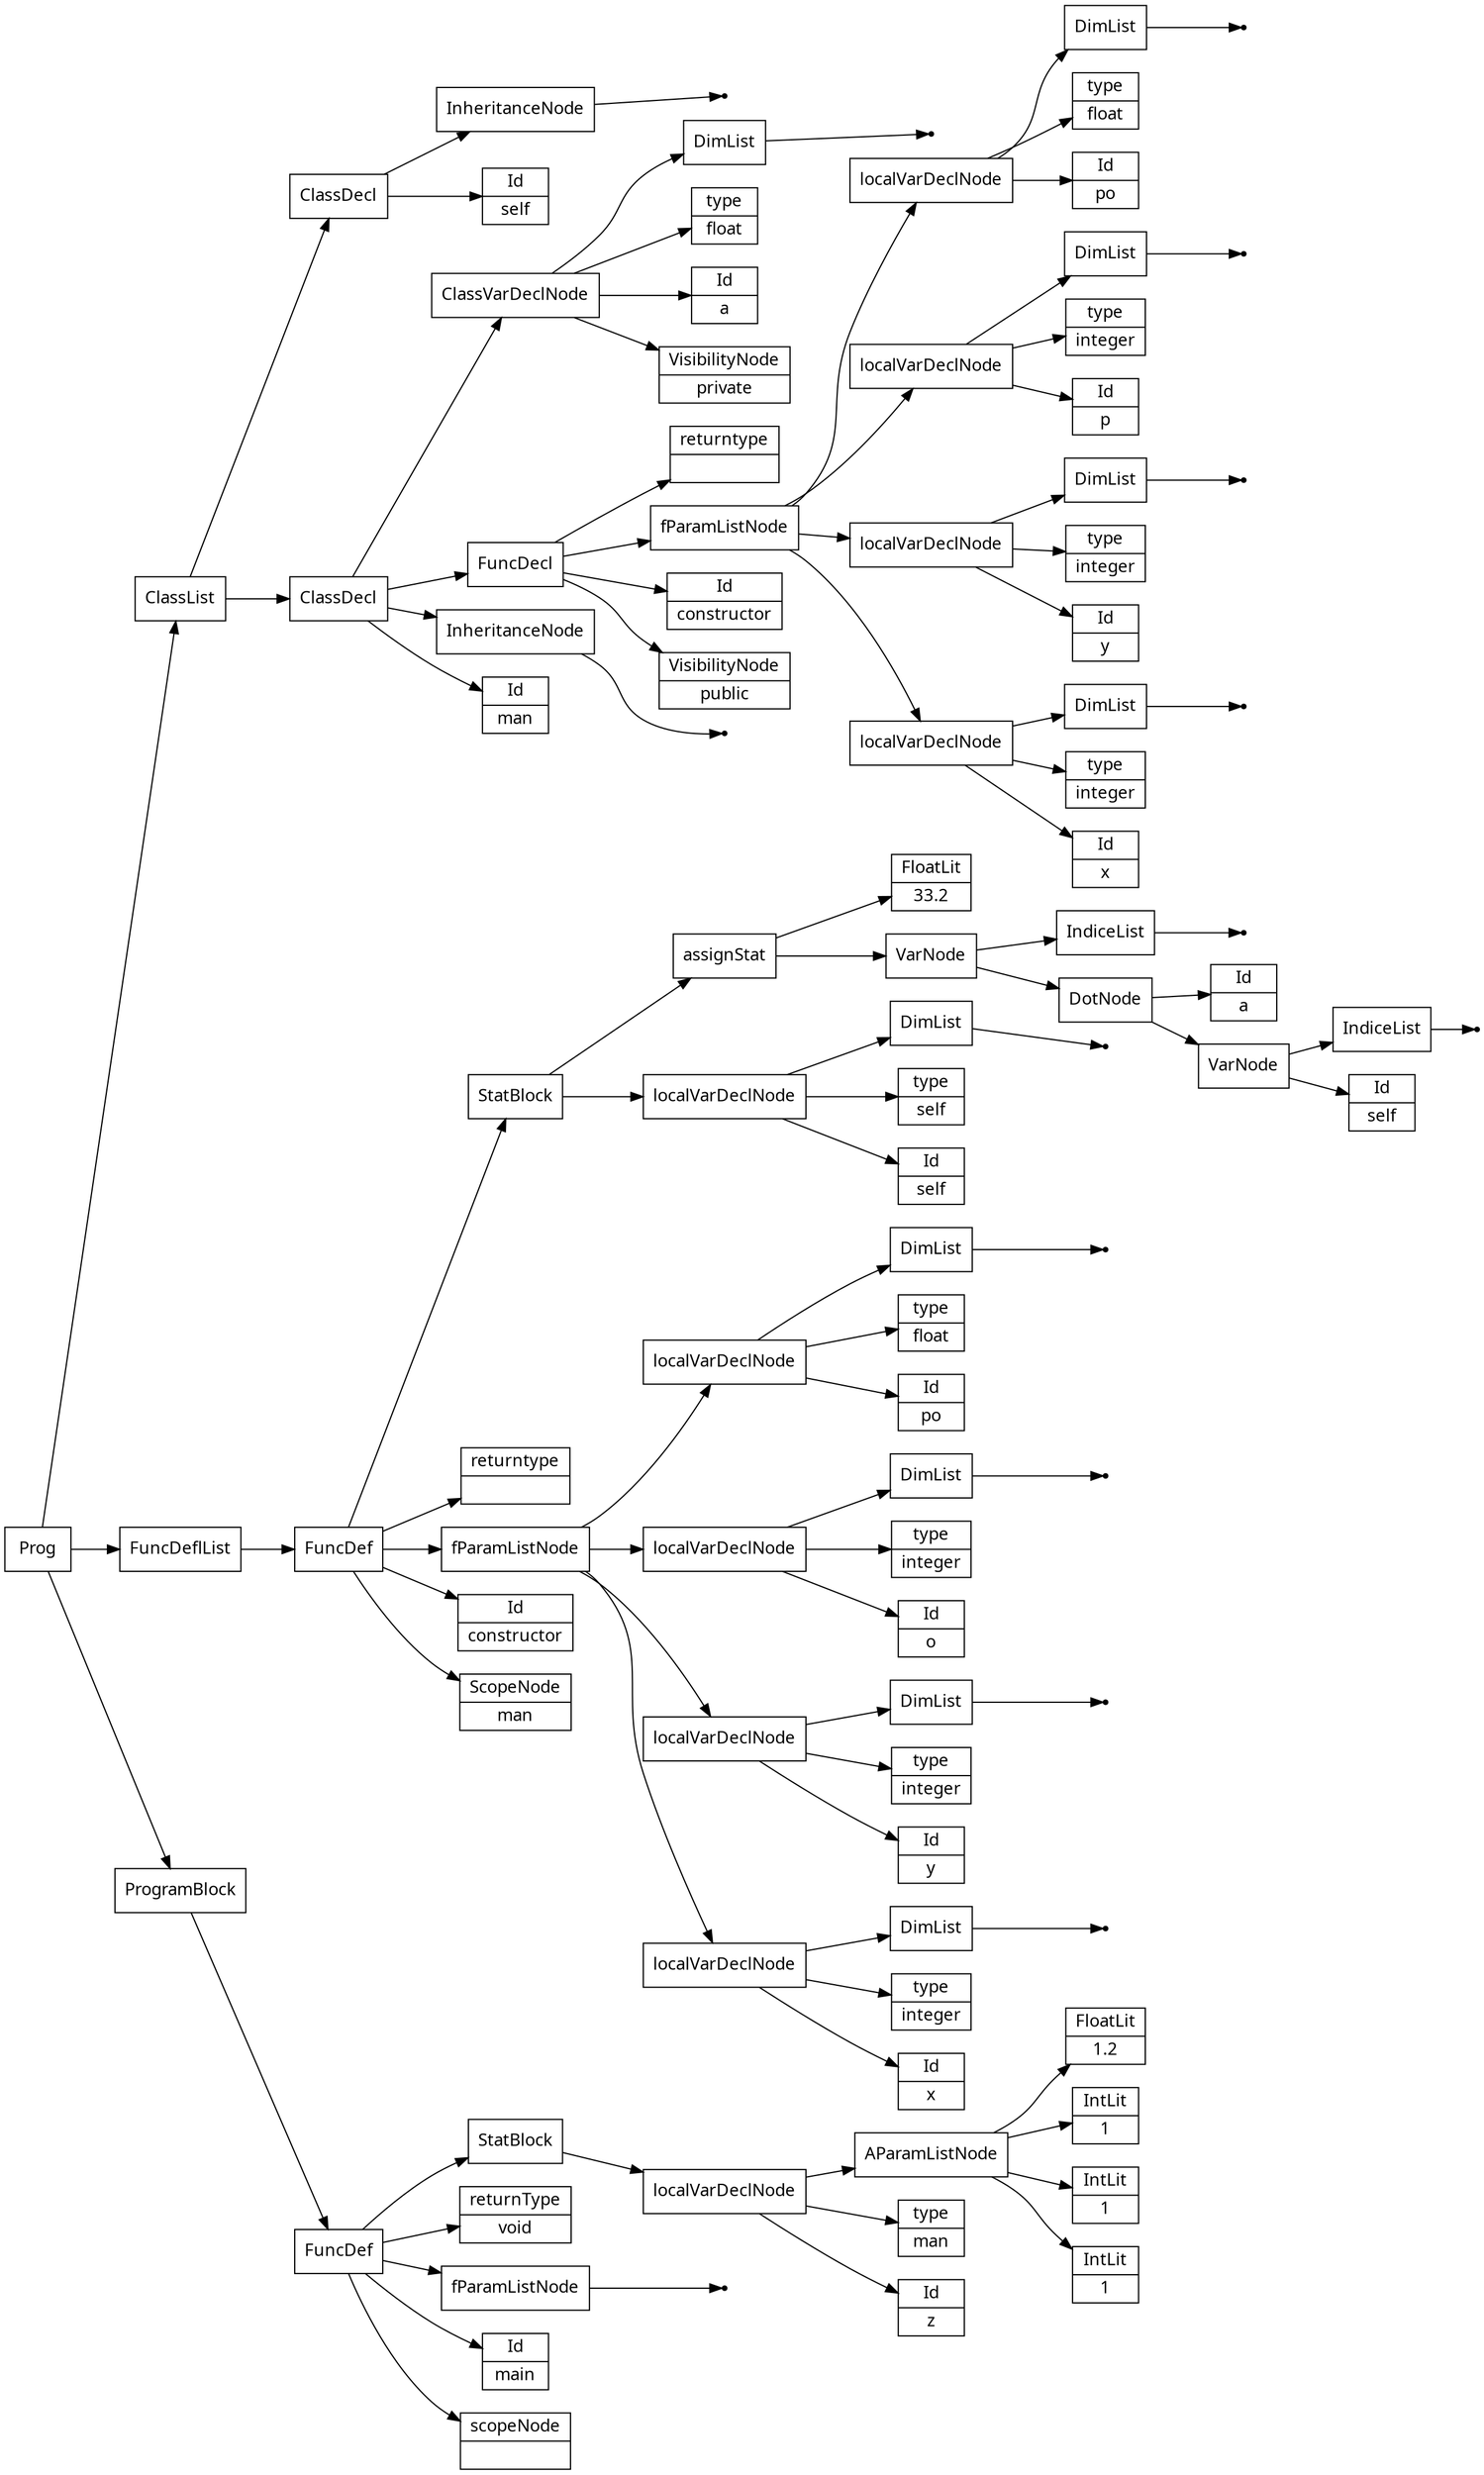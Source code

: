 digraph AST {
node [shape=record];
 node [fontname=Sans];charset="UTF-8" splines=true splines=spline rankdir =LR ordering="out"
1[label="scopeNode| "];
none3[shape="point"];
4[label="fParamListNode"];
4->none3;
5[label="returnType|void"];
7[label="Id|z"];
8[label="type|man"];
10[label="IntLit|1"];
11[label="IntLit|1"];
12[label="IntLit|1"];
13[label="FloatLit|1.2"];
14[label="AParamListNode"];
14->13;
14->12;
14->11;
14->10;
15[label="localVarDeclNode"];
15->14;
15->8;
15->7;
16[label="StatBlock"];
16->15;
17[label="FuncDef"];
0[label="Id|main"];
17->16;
17->5;
17->4;
17->0;
17->1;
18[label="Id|man"];
none20[shape="point"];
21[label="InheritanceNode"];
21->none20;
22[label="VisibilityNode|public"];
23[label="Id|constructor"];
25[label="Id|x"];
26[label="type|integer"];
none28[shape="point"];
29[label="DimList"];
29->none28;
30[label="localVarDeclNode"];
30->29;
30->26;
30->25;
31[label="Id|y"];
32[label="type|integer"];
none34[shape="point"];
35[label="DimList"];
35->none34;
36[label="localVarDeclNode"];
36->35;
36->32;
36->31;
37[label="Id|p"];
38[label="type|integer"];
none40[shape="point"];
41[label="DimList"];
41->none40;
42[label="localVarDeclNode"];
42->41;
42->38;
42->37;
43[label="Id|po"];
44[label="type|float"];
none46[shape="point"];
47[label="DimList"];
47->none46;
48[label="localVarDeclNode"];
48->47;
48->44;
48->43;
49[label="fParamListNode"];
49->48;
49->42;
49->36;
49->30;
50[label="returntype| "];
51[label="FuncDecl"];
51->50;
51->49;
51->23;
51->22;
52[label="VisibilityNode|private"];
53[label="Id|a"];
54[label="type|float"];
none56[shape="point"];
57[label="DimList"];
57->none56;
58[label="ClassVarDeclNode"];
58->57;
58->54;
58->53;
58->52;
59[label="ClassDecl"];
59->58;
59->51;
59->21;
59->18;
61[label="Id|constructor"];
63[label="Id|x"];
64[label="type|integer"];
none66[shape="point"];
67[label="DimList"];
67->none66;
68[label="localVarDeclNode"];
68->67;
68->64;
68->63;
69[label="Id|y"];
70[label="type|integer"];
none72[shape="point"];
73[label="DimList"];
73->none72;
74[label="localVarDeclNode"];
74->73;
74->70;
74->69;
75[label="Id|o"];
76[label="type|integer"];
none78[shape="point"];
79[label="DimList"];
79->none78;
80[label="localVarDeclNode"];
80->79;
80->76;
80->75;
81[label="Id|po"];
82[label="type|float"];
none84[shape="point"];
85[label="DimList"];
85->none84;
86[label="localVarDeclNode"];
86->85;
86->82;
86->81;
87[label="fParamListNode"];
87->86;
87->80;
87->74;
87->68;
88[label="returntype| "];
90[label="Id|self"];
91[label="type|self"];
none93[shape="point"];
94[label="DimList"];
94->none93;
95[label="localVarDeclNode"];
95->94;
95->91;
95->90;
96[label="Id|self"];
none98[shape="point"];
99[label="IndiceList"];
99->none98;
100[label="VarNode"];
100->99;
100->96;
101[label="Id|a"];
102[label="DotNode"];
102->101;
102->100;
none104[shape="point"];
105[label="IndiceList"];
105->none104;
106[label="VarNode"];
106->105;
106->102;
107[label="FloatLit|33.2"];
108[label="assignStat"];
108->107;
108->106;
109[label="StatBlock"];
109->108;
109->95;
110[label="FuncDef"];
60[label="ScopeNode|man"];
110->109;
110->88;
110->87;
110->61;
110->60;
111[label="Id|self"];
none113[shape="point"];
114[label="InheritanceNode"];
114->none113;
115[label="ClassDecl"];
115->114;
115->111;
116[label="ClassList"];
117[label="FuncDeflList"];
118[label="Prog"];
119[label="ProgramBlock"];
116->115;
117->110;
116->59;
119->17;
118->116;
118->117;
118->119;
}